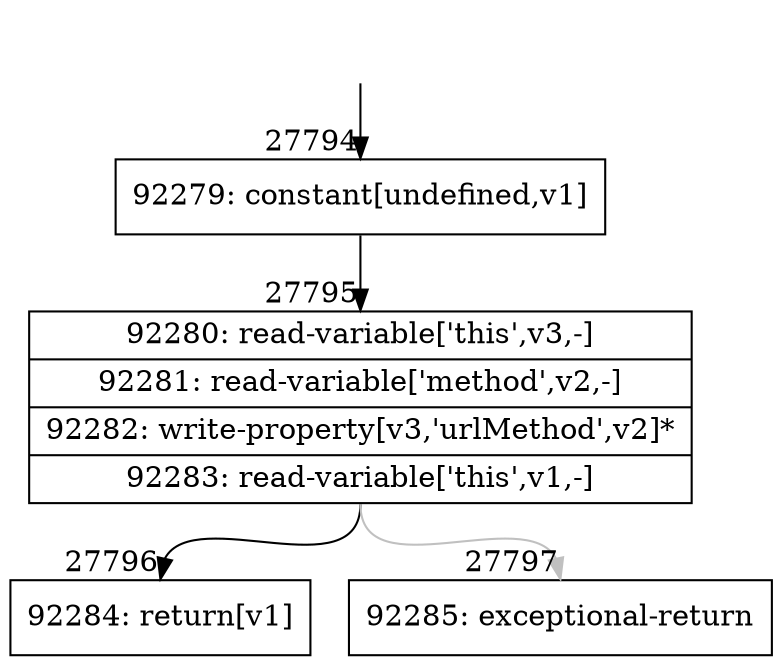 digraph {
rankdir="TD"
BB_entry2426[shape=none,label=""];
BB_entry2426 -> BB27794 [tailport=s, headport=n, headlabel="    27794"]
BB27794 [shape=record label="{92279: constant[undefined,v1]}" ] 
BB27794 -> BB27795 [tailport=s, headport=n, headlabel="      27795"]
BB27795 [shape=record label="{92280: read-variable['this',v3,-]|92281: read-variable['method',v2,-]|92282: write-property[v3,'urlMethod',v2]*|92283: read-variable['this',v1,-]}" ] 
BB27795 -> BB27796 [tailport=s, headport=n, headlabel="      27796"]
BB27795 -> BB27797 [tailport=s, headport=n, color=gray, headlabel="      27797"]
BB27796 [shape=record label="{92284: return[v1]}" ] 
BB27797 [shape=record label="{92285: exceptional-return}" ] 
//#$~ 49928
}
